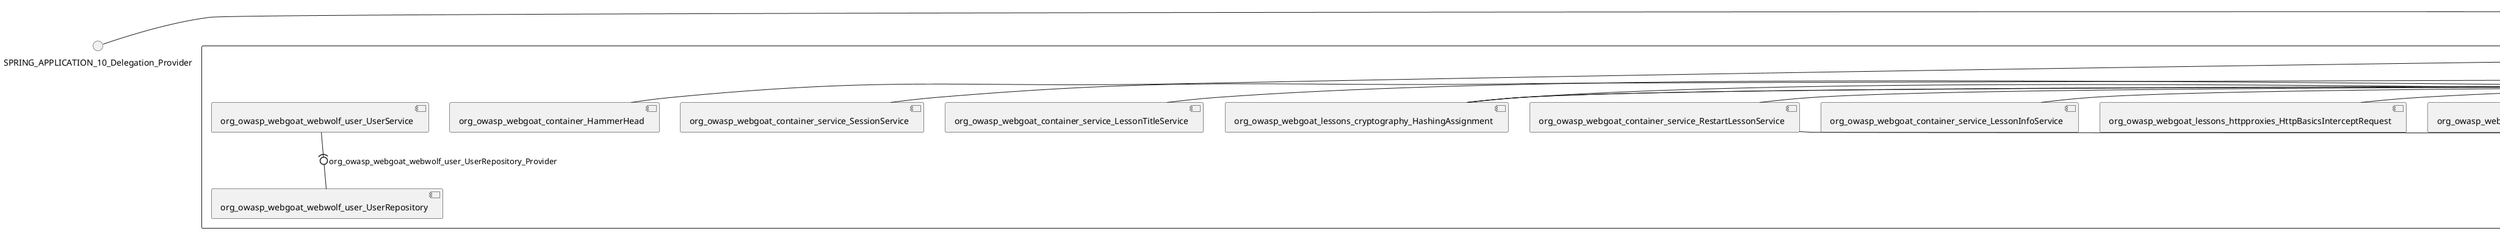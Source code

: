 @startuml
skinparam fixCircleLabelOverlapping true
skinparam componentStyle uml2
() SPRING_APPLICATION_10_Delegation_Provider
() SPRING_APPLICATION_11_Delegation_Provider
() SPRING_APPLICATION_12_Delegation_Provider
() SPRING_APPLICATION_13_Delegation_Provider
() SPRING_APPLICATION_14_Delegation_Provider
() SPRING_APPLICATION_15_Delegation_Provider
() SPRING_APPLICATION_16_Delegation_Provider
() SPRING_APPLICATION_2_Delegation_Provider
() SPRING_APPLICATION_3_Delegation_Provider
() SPRING_APPLICATION_4_Delegation_Provider
() SPRING_APPLICATION_5_Delegation_Provider
() SPRING_APPLICATION_6_Delegation_Provider
() SPRING_APPLICATION_7_Delegation_Provider
() SPRING_APPLICATION_8_Delegation_Provider
() SPRING_APPLICATION_9_Delegation_Provider
() SPRING_APPLICATION_BypassRestrictions_FieldRestrictions_POST_Delegation_Provider
() SPRING_APPLICATION_BypassRestrictions_frontendValidation_POST_Delegation_Provider
() SPRING_APPLICATION_ChromeDevTools_dummy_POST_Delegation_Provider
() SPRING_APPLICATION_ChromeDevTools_network_POST_Delegation_Provider
() SPRING_APPLICATION_CrossSiteScriptingStored_stored_xss_POST_Delegation_Provider
() SPRING_APPLICATION_CrossSiteScriptingStored_stored_xss_follow_up_POST_Delegation_Provider
() SPRING_APPLICATION_CrossSiteScripting_attack1_POST_Delegation_Provider
() SPRING_APPLICATION_CrossSiteScripting_attack3_POST_Delegation_Provider
() SPRING_APPLICATION_CrossSiteScripting_attack4_POST_Delegation_Provider
() SPRING_APPLICATION_CrossSiteScripting_attack5a_GET_Delegation_Provider
() SPRING_APPLICATION_CrossSiteScripting_attack6a_POST_Delegation_Provider
() SPRING_APPLICATION_CrossSiteScripting_dom_follow_up_POST_Delegation_Provider
() SPRING_APPLICATION_CrossSiteScripting_phone_home_xss_POST_Delegation_Provider
() SPRING_APPLICATION_CrossSiteScripting_quiz_GET_POST_Delegation_Provider
() SPRING_APPLICATION_Delegation_Provider
() SPRING_APPLICATION_GET_10_Delegation_Provider
() SPRING_APPLICATION_GET_11_Delegation_Provider
() SPRING_APPLICATION_GET_2_Delegation_Provider
() SPRING_APPLICATION_GET_3_Delegation_Provider
() SPRING_APPLICATION_GET_4_Delegation_Provider
() SPRING_APPLICATION_GET_5_Delegation_Provider
() SPRING_APPLICATION_GET_6_Delegation_Provider
() SPRING_APPLICATION_GET_7_Delegation_Provider
() SPRING_APPLICATION_GET_8_Delegation_Provider
() SPRING_APPLICATION_GET_9_Delegation_Provider
() SPRING_APPLICATION_GET_Delegation_Provider
() SPRING_APPLICATION_HtmlTampering_task_POST_Delegation_Provider
() SPRING_APPLICATION_HttpBasics_attack1_POST_Delegation_Provider
() SPRING_APPLICATION_HttpBasics_attack2_POST_Delegation_Provider
() SPRING_APPLICATION_IDOR_diff_attributes_POST_Delegation_Provider
() SPRING_APPLICATION_IDOR_login_POST_Delegation_Provider
() SPRING_APPLICATION_IDOR_profile_alt_path_POST_Delegation_Provider
() SPRING_APPLICATION_InsecureDeserialization_task_POST_Delegation_Provider
() SPRING_APPLICATION_InsecureLogin_Delegation_Provider
() SPRING_APPLICATION_JWT_decode_POST_Delegation_Provider
() SPRING_APPLICATION_JWT_jku_Delegation_Provider
() SPRING_APPLICATION_JWT_kid_Delegation_Provider
() SPRING_APPLICATION_JWT_quiz_GET_POST_Delegation_Provider
() SPRING_APPLICATION_JWT_refresh_Delegation_Provider
() SPRING_APPLICATION_JWT_secret_POST_Delegation_Provider
() SPRING_APPLICATION_JWT_votings_Delegation_Provider
() SPRING_APPLICATION_LogSpoofing_log_bleeding_POST_Delegation_Provider
() SPRING_APPLICATION_LogSpoofing_log_spoofing_POST_Delegation_Provider
() SPRING_APPLICATION_POST_10_Delegation_Provider
() SPRING_APPLICATION_POST_11_Delegation_Provider
() SPRING_APPLICATION_POST_12_Delegation_Provider
() SPRING_APPLICATION_POST_13_Delegation_Provider
() SPRING_APPLICATION_POST_14_Delegation_Provider
() SPRING_APPLICATION_POST_15_Delegation_Provider
() SPRING_APPLICATION_POST_16_Delegation_Provider
() SPRING_APPLICATION_POST_17_Delegation_Provider
() SPRING_APPLICATION_POST_18_Delegation_Provider
() SPRING_APPLICATION_POST_2_Delegation_Provider
() SPRING_APPLICATION_POST_3_Delegation_Provider
() SPRING_APPLICATION_POST_4_Delegation_Provider
() SPRING_APPLICATION_POST_5_Delegation_Provider
() SPRING_APPLICATION_POST_6_Delegation_Provider
() SPRING_APPLICATION_POST_7_Delegation_Provider
() SPRING_APPLICATION_POST_8_Delegation_Provider
() SPRING_APPLICATION_POST_9_Delegation_Provider
() SPRING_APPLICATION_POST_Delegation_Provider
() SPRING_APPLICATION_PUT_Delegation_Provider
() SPRING_APPLICATION_PasswordReset_ForgotPassword_create_password_reset_link_POST_Delegation_Provider
() SPRING_APPLICATION_PasswordReset_SecurityQuestions_POST_Delegation_Provider
() SPRING_APPLICATION_PasswordReset_reset_Delegation_Provider
() SPRING_APPLICATION_PasswordReset_simple_mail_reset_POST_Delegation_Provider
() SPRING_APPLICATION_PathTraversal_profile_picture_GET_Delegation_Provider
() SPRING_APPLICATION_PathTraversal_profile_picture_fix_GET_Delegation_Provider
() SPRING_APPLICATION_PathTraversal_profile_upload_POST_Delegation_Provider
() SPRING_APPLICATION_PathTraversal_profile_upload_fix_POST_Delegation_Provider
() SPRING_APPLICATION_PathTraversal_profile_upload_remove_user_input_POST_Delegation_Provider
() SPRING_APPLICATION_PathTraversal_random_POST_Delegation_Provider
() SPRING_APPLICATION_PathTraversal_random_picture_GET_Delegation_Provider
() SPRING_APPLICATION_PathTraversal_zip_slip_Delegation_Provider
() SPRING_APPLICATION_SSRF_task1_POST_Delegation_Provider
() SPRING_APPLICATION_SSRF_task2_POST_Delegation_Provider
() SPRING_APPLICATION_SecurePasswords_assignment_POST_Delegation_Provider
() SPRING_APPLICATION_SqlInjectionAdvanced_attack6a_POST_Delegation_Provider
() SPRING_APPLICATION_SqlInjectionAdvanced_attack6b_POST_Delegation_Provider
() SPRING_APPLICATION_SqlInjectionAdvanced_challenge_Login_POST_Delegation_Provider
() SPRING_APPLICATION_SqlInjectionAdvanced_challenge_PUT_Delegation_Provider
() SPRING_APPLICATION_SqlInjectionAdvanced_quiz_GET_POST_Delegation_Provider
() SPRING_APPLICATION_SqlInjectionMitigations_attack10a_POST_Delegation_Provider
() SPRING_APPLICATION_SqlInjectionMitigations_attack10b_POST_Delegation_Provider
() SPRING_APPLICATION_SqlInjectionMitigations_attack12a_POST_Delegation_Provider
() SPRING_APPLICATION_SqlInjectionMitigations_servers_GET_Delegation_Provider
() SPRING_APPLICATION_SqlInjection_assignment5a_POST_Delegation_Provider
() SPRING_APPLICATION_SqlInjection_assignment5b_POST_Delegation_Provider
() SPRING_APPLICATION_SqlInjection_attack10_POST_Delegation_Provider
() SPRING_APPLICATION_SqlInjection_attack2_POST_Delegation_Provider
() SPRING_APPLICATION_SqlInjection_attack3_POST_Delegation_Provider
() SPRING_APPLICATION_SqlInjection_attack4_POST_Delegation_Provider
() SPRING_APPLICATION_SqlInjection_attack5_POST_Delegation_Provider
() SPRING_APPLICATION_SqlInjection_attack8_POST_Delegation_Provider
() SPRING_APPLICATION_SqlInjection_attack9_POST_Delegation_Provider
() SPRING_APPLICATION_SqlOnlyInputValidationOnKeywords_attack_POST_Delegation_Provider
() SPRING_APPLICATION_SqlOnlyInputValidation_attack_POST_Delegation_Provider
() SPRING_APPLICATION_VulnerableComponents_attack1_POST_Delegation_Provider
() SPRING_APPLICATION_WebWolf_GET_Delegation_Provider
() SPRING_APPLICATION_WebWolf_landing_Delegation_Provider
() SPRING_APPLICATION_WebWolf_mail_Delegation_Provider
() SPRING_APPLICATION_challenge_1_POST_Delegation_Provider
() SPRING_APPLICATION_challenge_5_POST_Delegation_Provider
() SPRING_APPLICATION_challenge_7_Delegation_Provider
() SPRING_APPLICATION_challenge_8_Delegation_Provider
() SPRING_APPLICATION_challenge_logo_Delegation_Provider
() SPRING_APPLICATION_cia_quiz_GET_POST_Delegation_Provider
() SPRING_APPLICATION_clientSideFiltering_attack1_POST_Delegation_Provider
() SPRING_APPLICATION_clientSideFiltering_challenge_store_coupons_GET_Delegation_Provider
() SPRING_APPLICATION_clientSideFiltering_getItForFree_POST_Delegation_Provider
() SPRING_APPLICATION_clientSideFiltering_salaries_GET_Delegation_Provider
() SPRING_APPLICATION_crypto_encoding_basic_auth_POST_Delegation_Provider
() SPRING_APPLICATION_crypto_encoding_xor_POST_Delegation_Provider
() SPRING_APPLICATION_crypto_hashing_POST_Delegation_Provider
() SPRING_APPLICATION_crypto_secure_defaults_POST_Delegation_Provider
() SPRING_APPLICATION_crypto_signing_verify_POST_Delegation_Provider
() SPRING_APPLICATION_csrf_feedback_message_POST_Delegation_Provider
() SPRING_APPLICATION_csrf_review_POST_Delegation_Provider
() SPRING_APPLICATION_files_GET_Delegation_Provider
() SPRING_APPLICATION_fileupload_POST_Delegation_Provider
() SPRING_APPLICATION_jwt_Delegation_Provider
() SPRING_APPLICATION_landing_Delegation_Provider
() SPRING_APPLICATION_lesson_template_Delegation_Provider
() SPRING_APPLICATION_login_oauth_mvc_GET_Delegation_Provider
() SPRING_APPLICATION_mail_DELETE_GET_POST_Delegation_Provider
() SPRING_APPLICATION_register_mvc_POST_Delegation_Provider
() SPRING_APPLICATION_registration_GET_Delegation_Provider
() SPRING_APPLICATION_requests_GET_Delegation_Provider
() SPRING_APPLICATION_scoreboard_data_GET_Delegation_Provider
() SPRING_APPLICATION_server_directory_GET_Delegation_Provider
() SPRING_APPLICATION_service_debug_labels_mvc_Delegation_Provider
() SPRING_APPLICATION_service_lessonoverview_mvc_Delegation_Provider
() SPRING_APPLICATION_xxe_comments_GET_Delegation_Provider
rectangle System {
[org_owasp_webgoat_container_HammerHead] [[webgoat-webgoat.repository#_IIgMOAaXEe-B2unAtuNmRQ]]
[org_owasp_webgoat_container_WebWolfRedirect] [[webgoat-webgoat.repository#_IIgMOAaXEe-B2unAtuNmRQ]]
[org_owasp_webgoat_container_controller_StartLesson] [[webgoat-webgoat.repository#_IIgMOAaXEe-B2unAtuNmRQ]]
[org_owasp_webgoat_container_controller_Welcome] [[webgoat-webgoat.repository#_IIgMOAaXEe-B2unAtuNmRQ]]
[org_owasp_webgoat_container_i18n_PluginMessages_Provider] [[webgoat-webgoat.repository#_IIgMOAaXEe-B2unAtuNmRQ]]
[org_owasp_webgoat_container_service_EnvironmentService] [[webgoat-webgoat.repository#_IIgMOAaXEe-B2unAtuNmRQ]]
[org_owasp_webgoat_container_service_HintService] [[webgoat-webgoat.repository#_IIgMOAaXEe-B2unAtuNmRQ]]
[org_owasp_webgoat_container_service_LabelDebugService] [[webgoat-webgoat.repository#_IIgMOAaXEe-B2unAtuNmRQ]]
[org_owasp_webgoat_container_service_LabelService] [[webgoat-webgoat.repository#_IIgMOAaXEe-B2unAtuNmRQ]]
[org_owasp_webgoat_container_service_LessonInfoService] [[webgoat-webgoat.repository#_IIgMOAaXEe-B2unAtuNmRQ]]
[org_owasp_webgoat_container_service_LessonMenuService] [[webgoat-webgoat.repository#_IIgMOAaXEe-B2unAtuNmRQ]]
[org_owasp_webgoat_container_service_LessonProgressService] [[webgoat-webgoat.repository#_IIgMOAaXEe-B2unAtuNmRQ]]
[org_owasp_webgoat_container_service_LessonTitleService] [[webgoat-webgoat.repository#_IIgMOAaXEe-B2unAtuNmRQ]]
[org_owasp_webgoat_container_service_ReportCardService] [[webgoat-webgoat.repository#_IIgMOAaXEe-B2unAtuNmRQ]]
[org_owasp_webgoat_container_service_RestartLessonService] [[webgoat-webgoat.repository#_IIgMOAaXEe-B2unAtuNmRQ]]
[org_owasp_webgoat_container_service_SessionService] [[webgoat-webgoat.repository#_IIgMOAaXEe-B2unAtuNmRQ]]
[org_owasp_webgoat_container_session_UserSessionData_Provider] [[webgoat-webgoat.repository#_IIgMOAaXEe-B2unAtuNmRQ]]
[org_owasp_webgoat_container_session_WebSession_Provider] [[webgoat-webgoat.repository#_IIgMOAaXEe-B2unAtuNmRQ]]
[org_owasp_webgoat_container_users_RegistrationController] [[webgoat-webgoat.repository#_IIgMOAaXEe-B2unAtuNmRQ]]
[org_owasp_webgoat_container_users_Scoreboard] [[webgoat-webgoat.repository#_IIgMOAaXEe-B2unAtuNmRQ]]
[org_owasp_webgoat_container_users_UserRepository] [[webgoat-webgoat.repository#_IIgMOAaXEe-B2unAtuNmRQ]]
[org_owasp_webgoat_container_users_UserService] [[webgoat-webgoat.repository#_IIgMOAaXEe-B2unAtuNmRQ]]
[org_owasp_webgoat_container_users_UserTrackerRepository] [[webgoat-webgoat.repository#_IIgMOAaXEe-B2unAtuNmRQ]]
[org_owasp_webgoat_lessons_authbypass_VerifyAccount] [[webgoat-webgoat.repository#_IIgMOAaXEe-B2unAtuNmRQ]]
[org_owasp_webgoat_lessons_bypassrestrictions_BypassRestrictionsFieldRestrictions] [[webgoat-webgoat.repository#_IIgMOAaXEe-B2unAtuNmRQ]]
[org_owasp_webgoat_lessons_bypassrestrictions_BypassRestrictionsFrontendValidation] [[webgoat-webgoat.repository#_IIgMOAaXEe-B2unAtuNmRQ]]
[org_owasp_webgoat_lessons_challenges_FlagController] [[webgoat-webgoat.repository#_IIgMOAaXEe-B2unAtuNmRQ]]
[org_owasp_webgoat_lessons_challenges_challenge1_Assignment1] [[webgoat-webgoat.repository#_IIgMOAaXEe-B2unAtuNmRQ]]
[org_owasp_webgoat_lessons_challenges_challenge1_ImageServlet] [[webgoat-webgoat.repository#_IIgMOAaXEe-B2unAtuNmRQ]]
[org_owasp_webgoat_lessons_challenges_challenge5_Assignment5] [[webgoat-webgoat.repository#_IIgMOAaXEe-B2unAtuNmRQ]]
[org_owasp_webgoat_lessons_challenges_challenge7_Assignment7] [[webgoat-webgoat.repository#_IIgMOAaXEe-B2unAtuNmRQ]]
[org_owasp_webgoat_lessons_challenges_challenge8_Assignment8] [[webgoat-webgoat.repository#_IIgMOAaXEe-B2unAtuNmRQ]]
[org_owasp_webgoat_lessons_chromedevtools_NetworkDummy] [[webgoat-webgoat.repository#_IIgMOAaXEe-B2unAtuNmRQ]]
[org_owasp_webgoat_lessons_chromedevtools_NetworkLesson] [[webgoat-webgoat.repository#_IIgMOAaXEe-B2unAtuNmRQ]]
[org_owasp_webgoat_lessons_cia_CIAQuiz] [[webgoat-webgoat.repository#_IIgMOAaXEe-B2unAtuNmRQ]]
[org_owasp_webgoat_lessons_clientsidefiltering_ClientSideFilteringAssignment] [[webgoat-webgoat.repository#_IIgMOAaXEe-B2unAtuNmRQ]]
[org_owasp_webgoat_lessons_clientsidefiltering_ClientSideFilteringFreeAssignment] [[webgoat-webgoat.repository#_IIgMOAaXEe-B2unAtuNmRQ]]
[org_owasp_webgoat_lessons_clientsidefiltering_Salaries] [[webgoat-webgoat.repository#_IIgMOAaXEe-B2unAtuNmRQ]]
[org_owasp_webgoat_lessons_clientsidefiltering_ShopEndpoint] [[webgoat-webgoat.repository#_IIgMOAaXEe-B2unAtuNmRQ]]
[org_owasp_webgoat_lessons_cryptography_EncodingAssignment] [[webgoat-webgoat.repository#_IIgMOAaXEe-B2unAtuNmRQ]]
[org_owasp_webgoat_lessons_cryptography_HashingAssignment] [[webgoat-webgoat.repository#_IIgMOAaXEe-B2unAtuNmRQ]]
[org_owasp_webgoat_lessons_cryptography_SecureDefaultsAssignment] [[webgoat-webgoat.repository#_IIgMOAaXEe-B2unAtuNmRQ]]
[org_owasp_webgoat_lessons_cryptography_SigningAssignment] [[webgoat-webgoat.repository#_IIgMOAaXEe-B2unAtuNmRQ]]
[org_owasp_webgoat_lessons_cryptography_XOREncodingAssignment] [[webgoat-webgoat.repository#_IIgMOAaXEe-B2unAtuNmRQ]]
[org_owasp_webgoat_lessons_csrf_CSRFConfirmFlag1] [[webgoat-webgoat.repository#_IIgMOAaXEe-B2unAtuNmRQ]]
[org_owasp_webgoat_lessons_csrf_CSRFFeedback] [[webgoat-webgoat.repository#_IIgMOAaXEe-B2unAtuNmRQ]]
[org_owasp_webgoat_lessons_csrf_CSRFGetFlag] [[webgoat-webgoat.repository#_IIgMOAaXEe-B2unAtuNmRQ]]
[org_owasp_webgoat_lessons_csrf_CSRFLogin] [[webgoat-webgoat.repository#_IIgMOAaXEe-B2unAtuNmRQ]]
[org_owasp_webgoat_lessons_csrf_ForgedReviews] [[webgoat-webgoat.repository#_IIgMOAaXEe-B2unAtuNmRQ]]
[org_owasp_webgoat_lessons_csrf_ObjectMapper_Provider] [[webgoat-webgoat.repository#_IIgMOAaXEe-B2unAtuNmRQ]]
[org_owasp_webgoat_lessons_deserialization_InsecureDeserializationTask] [[webgoat-webgoat.repository#_IIgMOAaXEe-B2unAtuNmRQ]]
[org_owasp_webgoat_lessons_hijacksession_HijackSessionAssignment] [[webgoat-webgoat.repository#_IIgMOAaXEe-B2unAtuNmRQ]]
[org_owasp_webgoat_lessons_hijacksession_cas_HijackSessionAuthenticationProvider] [[webgoat-webgoat.repository#_IIgMOAaXEe-B2unAtuNmRQ]]
[org_owasp_webgoat_lessons_htmltampering_HtmlTamperingTask] [[webgoat-webgoat.repository#_IIgMOAaXEe-B2unAtuNmRQ]]
[org_owasp_webgoat_lessons_httpbasics_HttpBasicsLesson] [[webgoat-webgoat.repository#_IIgMOAaXEe-B2unAtuNmRQ]]
[org_owasp_webgoat_lessons_httpbasics_HttpBasicsQuiz] [[webgoat-webgoat.repository#_IIgMOAaXEe-B2unAtuNmRQ]]
[org_owasp_webgoat_lessons_httpproxies_HttpBasicsInterceptRequest] [[webgoat-webgoat.repository#_IIgMOAaXEe-B2unAtuNmRQ]]
[org_owasp_webgoat_lessons_idor_IDORDiffAttributes] [[webgoat-webgoat.repository#_IIgMOAaXEe-B2unAtuNmRQ]]
[org_owasp_webgoat_lessons_idor_IDOREditOtherProfile] [[webgoat-webgoat.repository#_IIgMOAaXEe-B2unAtuNmRQ]]
[org_owasp_webgoat_lessons_idor_IDORLogin] [[webgoat-webgoat.repository#_IIgMOAaXEe-B2unAtuNmRQ]]
[org_owasp_webgoat_lessons_idor_IDORViewOtherProfile] [[webgoat-webgoat.repository#_IIgMOAaXEe-B2unAtuNmRQ]]
[org_owasp_webgoat_lessons_idor_IDORViewOwnProfile] [[webgoat-webgoat.repository#_IIgMOAaXEe-B2unAtuNmRQ]]
[org_owasp_webgoat_lessons_idor_IDORViewOwnProfileAltUrl] [[webgoat-webgoat.repository#_IIgMOAaXEe-B2unAtuNmRQ]]
[org_owasp_webgoat_lessons_insecurelogin_InsecureLoginTask] [[webgoat-webgoat.repository#_IIgMOAaXEe-B2unAtuNmRQ]]
[org_owasp_webgoat_lessons_jwt_JWTDecodeEndpoint] [[webgoat-webgoat.repository#_IIgMOAaXEe-B2unAtuNmRQ]]
[org_owasp_webgoat_lessons_jwt_JWTQuiz] [[webgoat-webgoat.repository#_IIgMOAaXEe-B2unAtuNmRQ]]
[org_owasp_webgoat_lessons_jwt_JWTRefreshEndpoint] [[webgoat-webgoat.repository#_IIgMOAaXEe-B2unAtuNmRQ]]
[org_owasp_webgoat_lessons_jwt_JWTSecretKeyEndpoint] [[webgoat-webgoat.repository#_IIgMOAaXEe-B2unAtuNmRQ]]
[org_owasp_webgoat_lessons_jwt_JWTVotesEndpoint] [[webgoat-webgoat.repository#_IIgMOAaXEe-B2unAtuNmRQ]]
[org_owasp_webgoat_lessons_jwt_claimmisuse_JWTHeaderJKUEndpoint] [[webgoat-webgoat.repository#_IIgMOAaXEe-B2unAtuNmRQ]]
[org_owasp_webgoat_lessons_jwt_claimmisuse_JWTHeaderKIDEndpoint] [[webgoat-webgoat.repository#_IIgMOAaXEe-B2unAtuNmRQ]]
[org_owasp_webgoat_lessons_lessontemplate_SampleAttack] [[webgoat-webgoat.repository#_IIgMOAaXEe-B2unAtuNmRQ]]
[org_owasp_webgoat_lessons_logging_LogBleedingTask] [[webgoat-webgoat.repository#_IIgMOAaXEe-B2unAtuNmRQ]]
[org_owasp_webgoat_lessons_logging_LogSpoofingTask] [[webgoat-webgoat.repository#_IIgMOAaXEe-B2unAtuNmRQ]]
[org_owasp_webgoat_lessons_missingac_MissingFunctionACHiddenMenus] [[webgoat-webgoat.repository#_IIgMOAaXEe-B2unAtuNmRQ]]
[org_owasp_webgoat_lessons_missingac_MissingFunctionACUsers] [[webgoat-webgoat.repository#_IIgMOAaXEe-B2unAtuNmRQ]]
[org_owasp_webgoat_lessons_missingac_MissingFunctionACYourHash] [[webgoat-webgoat.repository#_IIgMOAaXEe-B2unAtuNmRQ]]
[org_owasp_webgoat_lessons_missingac_MissingFunctionACYourHashAdmin] [[webgoat-webgoat.repository#_IIgMOAaXEe-B2unAtuNmRQ]]
[org_owasp_webgoat_lessons_passwordreset_QuestionsAssignment] [[webgoat-webgoat.repository#_IIgMOAaXEe-B2unAtuNmRQ]]
[org_owasp_webgoat_lessons_passwordreset_ResetLinkAssignment] [[webgoat-webgoat.repository#_IIgMOAaXEe-B2unAtuNmRQ]]
[org_owasp_webgoat_lessons_passwordreset_ResetLinkAssignmentForgotPassword] [[webgoat-webgoat.repository#_IIgMOAaXEe-B2unAtuNmRQ]]
[org_owasp_webgoat_lessons_passwordreset_SecurityQuestionAssignment] [[webgoat-webgoat.repository#_IIgMOAaXEe-B2unAtuNmRQ]]
[org_owasp_webgoat_lessons_passwordreset_SimpleMailAssignment] [[webgoat-webgoat.repository#_IIgMOAaXEe-B2unAtuNmRQ]]
[org_owasp_webgoat_lessons_passwordreset_TriedQuestions] [[webgoat-webgoat.repository#_IIgMOAaXEe-B2unAtuNmRQ]]
[org_owasp_webgoat_lessons_pathtraversal_ProfileUpload] [[webgoat-webgoat.repository#_IIgMOAaXEe-B2unAtuNmRQ]]
[org_owasp_webgoat_lessons_pathtraversal_ProfileUploadFix] [[webgoat-webgoat.repository#_IIgMOAaXEe-B2unAtuNmRQ]]
[org_owasp_webgoat_lessons_pathtraversal_ProfileUploadRemoveUserInput] [[webgoat-webgoat.repository#_IIgMOAaXEe-B2unAtuNmRQ]]
[org_owasp_webgoat_lessons_pathtraversal_ProfileUploadRetrieval] [[webgoat-webgoat.repository#_IIgMOAaXEe-B2unAtuNmRQ]]
[org_owasp_webgoat_lessons_pathtraversal_ProfileZipSlip] [[webgoat-webgoat.repository#_IIgMOAaXEe-B2unAtuNmRQ]]
[org_owasp_webgoat_lessons_securepasswords_SecurePasswordsAssignment] [[webgoat-webgoat.repository#_IIgMOAaXEe-B2unAtuNmRQ]]
[org_owasp_webgoat_lessons_spoofcookie_SpoofCookieAssignment] [[webgoat-webgoat.repository#_IIgMOAaXEe-B2unAtuNmRQ]]
[org_owasp_webgoat_lessons_sqlinjection_advanced_SqlInjectionChallenge] [[webgoat-webgoat.repository#_IIgMOAaXEe-B2unAtuNmRQ]]
[org_owasp_webgoat_lessons_sqlinjection_advanced_SqlInjectionChallengeLogin] [[webgoat-webgoat.repository#_IIgMOAaXEe-B2unAtuNmRQ]]
[org_owasp_webgoat_lessons_sqlinjection_advanced_SqlInjectionLesson6a] [[webgoat-webgoat.repository#_IIgMOAaXEe-B2unAtuNmRQ]]
[org_owasp_webgoat_lessons_sqlinjection_advanced_SqlInjectionLesson6b] [[webgoat-webgoat.repository#_IIgMOAaXEe-B2unAtuNmRQ]]
[org_owasp_webgoat_lessons_sqlinjection_advanced_SqlInjectionQuiz] [[webgoat-webgoat.repository#_IIgMOAaXEe-B2unAtuNmRQ]]
[org_owasp_webgoat_lessons_sqlinjection_introduction_SqlInjectionLesson10] [[webgoat-webgoat.repository#_IIgMOAaXEe-B2unAtuNmRQ]]
[org_owasp_webgoat_lessons_sqlinjection_introduction_SqlInjectionLesson2] [[webgoat-webgoat.repository#_IIgMOAaXEe-B2unAtuNmRQ]]
[org_owasp_webgoat_lessons_sqlinjection_introduction_SqlInjectionLesson3] [[webgoat-webgoat.repository#_IIgMOAaXEe-B2unAtuNmRQ]]
[org_owasp_webgoat_lessons_sqlinjection_introduction_SqlInjectionLesson4] [[webgoat-webgoat.repository#_IIgMOAaXEe-B2unAtuNmRQ]]
[org_owasp_webgoat_lessons_sqlinjection_introduction_SqlInjectionLesson5] [[webgoat-webgoat.repository#_IIgMOAaXEe-B2unAtuNmRQ]]
[org_owasp_webgoat_lessons_sqlinjection_introduction_SqlInjectionLesson5a] [[webgoat-webgoat.repository#_IIgMOAaXEe-B2unAtuNmRQ]]
[org_owasp_webgoat_lessons_sqlinjection_introduction_SqlInjectionLesson5b] [[webgoat-webgoat.repository#_IIgMOAaXEe-B2unAtuNmRQ]]
[org_owasp_webgoat_lessons_sqlinjection_introduction_SqlInjectionLesson8] [[webgoat-webgoat.repository#_IIgMOAaXEe-B2unAtuNmRQ]]
[org_owasp_webgoat_lessons_sqlinjection_introduction_SqlInjectionLesson9] [[webgoat-webgoat.repository#_IIgMOAaXEe-B2unAtuNmRQ]]
[org_owasp_webgoat_lessons_sqlinjection_mitigation_Servers] [[webgoat-webgoat.repository#_IIgMOAaXEe-B2unAtuNmRQ]]
[org_owasp_webgoat_lessons_sqlinjection_mitigation_SqlInjectionLesson10a] [[webgoat-webgoat.repository#_IIgMOAaXEe-B2unAtuNmRQ]]
[org_owasp_webgoat_lessons_sqlinjection_mitigation_SqlInjectionLesson10b] [[webgoat-webgoat.repository#_IIgMOAaXEe-B2unAtuNmRQ]]
[org_owasp_webgoat_lessons_sqlinjection_mitigation_SqlInjectionLesson13] [[webgoat-webgoat.repository#_IIgMOAaXEe-B2unAtuNmRQ]]
[org_owasp_webgoat_lessons_sqlinjection_mitigation_SqlOnlyInputValidation] [[webgoat-webgoat.repository#_IIgMOAaXEe-B2unAtuNmRQ]]
[org_owasp_webgoat_lessons_sqlinjection_mitigation_SqlOnlyInputValidationOnKeywords] [[webgoat-webgoat.repository#_IIgMOAaXEe-B2unAtuNmRQ]]
[org_owasp_webgoat_lessons_ssrf_SSRFTask1] [[webgoat-webgoat.repository#_IIgMOAaXEe-B2unAtuNmRQ]]
[org_owasp_webgoat_lessons_ssrf_SSRFTask2] [[webgoat-webgoat.repository#_IIgMOAaXEe-B2unAtuNmRQ]]
[org_owasp_webgoat_lessons_vulnerablecomponents_VulnerableComponentsLesson] [[webgoat-webgoat.repository#_IIgMOAaXEe-B2unAtuNmRQ]]
[org_owasp_webgoat_lessons_webwolfintroduction_LandingAssignment] [[webgoat-webgoat.repository#_IIgMOAaXEe-B2unAtuNmRQ]]
[org_owasp_webgoat_lessons_webwolfintroduction_MailAssignment] [[webgoat-webgoat.repository#_IIgMOAaXEe-B2unAtuNmRQ]]
[org_owasp_webgoat_lessons_xss_CrossSiteScriptingLesson1] [[webgoat-webgoat.repository#_IIgMOAaXEe-B2unAtuNmRQ]]
[org_owasp_webgoat_lessons_xss_CrossSiteScriptingLesson3] [[webgoat-webgoat.repository#_IIgMOAaXEe-B2unAtuNmRQ]]
[org_owasp_webgoat_lessons_xss_CrossSiteScriptingLesson4] [[webgoat-webgoat.repository#_IIgMOAaXEe-B2unAtuNmRQ]]
[org_owasp_webgoat_lessons_xss_CrossSiteScriptingLesson5a] [[webgoat-webgoat.repository#_IIgMOAaXEe-B2unAtuNmRQ]]
[org_owasp_webgoat_lessons_xss_CrossSiteScriptingLesson6a] [[webgoat-webgoat.repository#_IIgMOAaXEe-B2unAtuNmRQ]]
[org_owasp_webgoat_lessons_xss_CrossSiteScriptingQuiz] [[webgoat-webgoat.repository#_IIgMOAaXEe-B2unAtuNmRQ]]
[org_owasp_webgoat_lessons_xss_DOMCrossSiteScripting] [[webgoat-webgoat.repository#_IIgMOAaXEe-B2unAtuNmRQ]]
[org_owasp_webgoat_lessons_xss_DOMCrossSiteScriptingVerifier] [[webgoat-webgoat.repository#_IIgMOAaXEe-B2unAtuNmRQ]]
[org_owasp_webgoat_lessons_xss_stored_StoredCrossSiteScriptingVerifier] [[webgoat-webgoat.repository#_IIgMOAaXEe-B2unAtuNmRQ]]
[org_owasp_webgoat_lessons_xss_stored_StoredXssComments] [[webgoat-webgoat.repository#_IIgMOAaXEe-B2unAtuNmRQ]]
[org_owasp_webgoat_lessons_xxe_BlindSendFileAssignment] [[webgoat-webgoat.repository#_IIgMOAaXEe-B2unAtuNmRQ]]
[org_owasp_webgoat_lessons_xxe_CommentsCache] [[webgoat-webgoat.repository#_IIgMOAaXEe-B2unAtuNmRQ]]
[org_owasp_webgoat_lessons_xxe_CommentsEndpoint] [[webgoat-webgoat.repository#_IIgMOAaXEe-B2unAtuNmRQ]]
[org_owasp_webgoat_lessons_xxe_ContentTypeAssignment] [[webgoat-webgoat.repository#_IIgMOAaXEe-B2unAtuNmRQ]]
[org_owasp_webgoat_lessons_xxe_SimpleXXE] [[webgoat-webgoat.repository#_IIgMOAaXEe-B2unAtuNmRQ]]
[org_owasp_webgoat_webwolf_FileServer] [[webgoat-webgoat.repository#_IIgMOAaXEe-B2unAtuNmRQ]]
[org_owasp_webgoat_webwolf_jwt_JWTController] [[webgoat-webgoat.repository#_IIgMOAaXEe-B2unAtuNmRQ]]
[org_owasp_webgoat_webwolf_mailbox_MailboxController] [[webgoat-webgoat.repository#_IIgMOAaXEe-B2unAtuNmRQ]]
[org_owasp_webgoat_webwolf_mailbox_MailboxRepository] [[webgoat-webgoat.repository#_IIgMOAaXEe-B2unAtuNmRQ]]
[org_owasp_webgoat_webwolf_requests_LandingPage] [[webgoat-webgoat.repository#_IIgMOAaXEe-B2unAtuNmRQ]]
[org_owasp_webgoat_webwolf_requests_Requests] [[webgoat-webgoat.repository#_IIgMOAaXEe-B2unAtuNmRQ]]
[org_owasp_webgoat_webwolf_user_UserRepository] [[webgoat-webgoat.repository#_IIgMOAaXEe-B2unAtuNmRQ]]
[org_owasp_webgoat_webwolf_user_UserService] [[webgoat-webgoat.repository#_IIgMOAaXEe-B2unAtuNmRQ]]
port SPRING_APPLICATION_10_Provider
SPRING_APPLICATION_10_Delegation_Provider - SPRING_APPLICATION_10_Provider
SPRING_APPLICATION_10_Provider - [org_owasp_webgoat_lessons_cryptography_HashingAssignment]
port SPRING_APPLICATION_11_Provider
SPRING_APPLICATION_11_Delegation_Provider - SPRING_APPLICATION_11_Provider
SPRING_APPLICATION_11_Provider - [org_owasp_webgoat_container_HammerHead]
port SPRING_APPLICATION_12_Provider
SPRING_APPLICATION_12_Delegation_Provider - SPRING_APPLICATION_12_Provider
SPRING_APPLICATION_12_Provider - [org_owasp_webgoat_lessons_cryptography_SigningAssignment]
port SPRING_APPLICATION_13_Provider
SPRING_APPLICATION_13_Delegation_Provider - SPRING_APPLICATION_13_Provider
SPRING_APPLICATION_13_Provider - [org_owasp_webgoat_container_service_SessionService]
port SPRING_APPLICATION_14_Provider
SPRING_APPLICATION_14_Delegation_Provider - SPRING_APPLICATION_14_Provider
SPRING_APPLICATION_14_Provider - [org_owasp_webgoat_container_service_LessonTitleService]
port SPRING_APPLICATION_15_Provider
SPRING_APPLICATION_15_Delegation_Provider - SPRING_APPLICATION_15_Provider
SPRING_APPLICATION_15_Provider - [org_owasp_webgoat_webwolf_FileServer]
port SPRING_APPLICATION_16_Provider
SPRING_APPLICATION_16_Delegation_Provider - SPRING_APPLICATION_16_Provider
SPRING_APPLICATION_16_Provider - [org_owasp_webgoat_container_controller_StartLesson]
port SPRING_APPLICATION_2_Provider
SPRING_APPLICATION_2_Delegation_Provider - SPRING_APPLICATION_2_Provider
SPRING_APPLICATION_2_Provider - [org_owasp_webgoat_lessons_cryptography_HashingAssignment]
port SPRING_APPLICATION_3_Provider
SPRING_APPLICATION_3_Delegation_Provider - SPRING_APPLICATION_3_Provider
SPRING_APPLICATION_3_Provider - [org_owasp_webgoat_lessons_xxe_SimpleXXE]
port SPRING_APPLICATION_4_Provider
SPRING_APPLICATION_4_Delegation_Provider - SPRING_APPLICATION_4_Provider
SPRING_APPLICATION_4_Provider - [org_owasp_webgoat_container_service_RestartLessonService]
port SPRING_APPLICATION_5_Provider
SPRING_APPLICATION_5_Delegation_Provider - SPRING_APPLICATION_5_Provider
SPRING_APPLICATION_5_Provider - [org_owasp_webgoat_lessons_jwt_JWTSecretKeyEndpoint]
port SPRING_APPLICATION_6_Provider
SPRING_APPLICATION_6_Delegation_Provider - SPRING_APPLICATION_6_Provider
SPRING_APPLICATION_6_Provider - [org_owasp_webgoat_container_service_LessonInfoService]
port SPRING_APPLICATION_7_Provider
SPRING_APPLICATION_7_Delegation_Provider - SPRING_APPLICATION_7_Provider
SPRING_APPLICATION_7_Provider - [org_owasp_webgoat_lessons_httpproxies_HttpBasicsInterceptRequest]
port SPRING_APPLICATION_8_Provider
SPRING_APPLICATION_8_Delegation_Provider - SPRING_APPLICATION_8_Provider
SPRING_APPLICATION_8_Provider - [org_owasp_webgoat_container_service_LessonMenuService]
port SPRING_APPLICATION_9_Provider
SPRING_APPLICATION_9_Delegation_Provider - SPRING_APPLICATION_9_Provider
SPRING_APPLICATION_9_Provider - [org_owasp_webgoat_container_service_LabelDebugService]
port SPRING_APPLICATION_BypassRestrictions_FieldRestrictions_POST_Provider
SPRING_APPLICATION_BypassRestrictions_FieldRestrictions_POST_Delegation_Provider - SPRING_APPLICATION_BypassRestrictions_FieldRestrictions_POST_Provider
SPRING_APPLICATION_BypassRestrictions_FieldRestrictions_POST_Provider - [org_owasp_webgoat_lessons_bypassrestrictions_BypassRestrictionsFieldRestrictions]
port SPRING_APPLICATION_BypassRestrictions_frontendValidation_POST_Provider
SPRING_APPLICATION_BypassRestrictions_frontendValidation_POST_Delegation_Provider - SPRING_APPLICATION_BypassRestrictions_frontendValidation_POST_Provider
SPRING_APPLICATION_BypassRestrictions_frontendValidation_POST_Provider - [org_owasp_webgoat_lessons_bypassrestrictions_BypassRestrictionsFrontendValidation]
port SPRING_APPLICATION_ChromeDevTools_dummy_POST_Provider
SPRING_APPLICATION_ChromeDevTools_dummy_POST_Delegation_Provider - SPRING_APPLICATION_ChromeDevTools_dummy_POST_Provider
SPRING_APPLICATION_ChromeDevTools_dummy_POST_Provider - [org_owasp_webgoat_lessons_chromedevtools_NetworkDummy]
port SPRING_APPLICATION_ChromeDevTools_network_POST_Provider
SPRING_APPLICATION_ChromeDevTools_network_POST_Delegation_Provider - SPRING_APPLICATION_ChromeDevTools_network_POST_Provider
SPRING_APPLICATION_ChromeDevTools_network_POST_Provider - [org_owasp_webgoat_lessons_chromedevtools_NetworkLesson]
port SPRING_APPLICATION_CrossSiteScriptingStored_stored_xss_POST_Provider
SPRING_APPLICATION_CrossSiteScriptingStored_stored_xss_POST_Delegation_Provider - SPRING_APPLICATION_CrossSiteScriptingStored_stored_xss_POST_Provider
SPRING_APPLICATION_CrossSiteScriptingStored_stored_xss_POST_Provider - [org_owasp_webgoat_lessons_xss_stored_StoredXssComments]
port SPRING_APPLICATION_CrossSiteScriptingStored_stored_xss_follow_up_POST_Provider
SPRING_APPLICATION_CrossSiteScriptingStored_stored_xss_follow_up_POST_Delegation_Provider - SPRING_APPLICATION_CrossSiteScriptingStored_stored_xss_follow_up_POST_Provider
SPRING_APPLICATION_CrossSiteScriptingStored_stored_xss_follow_up_POST_Provider - [org_owasp_webgoat_lessons_xss_stored_StoredCrossSiteScriptingVerifier]
port SPRING_APPLICATION_CrossSiteScripting_attack1_POST_Provider
SPRING_APPLICATION_CrossSiteScripting_attack1_POST_Delegation_Provider - SPRING_APPLICATION_CrossSiteScripting_attack1_POST_Provider
SPRING_APPLICATION_CrossSiteScripting_attack1_POST_Provider - [org_owasp_webgoat_lessons_xss_CrossSiteScriptingLesson1]
port SPRING_APPLICATION_CrossSiteScripting_attack3_POST_Provider
SPRING_APPLICATION_CrossSiteScripting_attack3_POST_Delegation_Provider - SPRING_APPLICATION_CrossSiteScripting_attack3_POST_Provider
SPRING_APPLICATION_CrossSiteScripting_attack3_POST_Provider - [org_owasp_webgoat_lessons_xss_CrossSiteScriptingLesson3]
port SPRING_APPLICATION_CrossSiteScripting_attack4_POST_Provider
SPRING_APPLICATION_CrossSiteScripting_attack4_POST_Delegation_Provider - SPRING_APPLICATION_CrossSiteScripting_attack4_POST_Provider
SPRING_APPLICATION_CrossSiteScripting_attack4_POST_Provider - [org_owasp_webgoat_lessons_xss_CrossSiteScriptingLesson4]
port SPRING_APPLICATION_CrossSiteScripting_attack5a_GET_Provider
SPRING_APPLICATION_CrossSiteScripting_attack5a_GET_Delegation_Provider - SPRING_APPLICATION_CrossSiteScripting_attack5a_GET_Provider
SPRING_APPLICATION_CrossSiteScripting_attack5a_GET_Provider - [org_owasp_webgoat_lessons_xss_CrossSiteScriptingLesson5a]
port SPRING_APPLICATION_CrossSiteScripting_attack6a_POST_Provider
SPRING_APPLICATION_CrossSiteScripting_attack6a_POST_Delegation_Provider - SPRING_APPLICATION_CrossSiteScripting_attack6a_POST_Provider
SPRING_APPLICATION_CrossSiteScripting_attack6a_POST_Provider - [org_owasp_webgoat_lessons_xss_CrossSiteScriptingLesson6a]
port SPRING_APPLICATION_CrossSiteScripting_dom_follow_up_POST_Provider
SPRING_APPLICATION_CrossSiteScripting_dom_follow_up_POST_Delegation_Provider - SPRING_APPLICATION_CrossSiteScripting_dom_follow_up_POST_Provider
SPRING_APPLICATION_CrossSiteScripting_dom_follow_up_POST_Provider - [org_owasp_webgoat_lessons_xss_DOMCrossSiteScriptingVerifier]
port SPRING_APPLICATION_CrossSiteScripting_phone_home_xss_POST_Provider
SPRING_APPLICATION_CrossSiteScripting_phone_home_xss_POST_Delegation_Provider - SPRING_APPLICATION_CrossSiteScripting_phone_home_xss_POST_Provider
SPRING_APPLICATION_CrossSiteScripting_phone_home_xss_POST_Provider - [org_owasp_webgoat_lessons_xss_DOMCrossSiteScripting]
port SPRING_APPLICATION_CrossSiteScripting_quiz_GET_POST_Provider
SPRING_APPLICATION_CrossSiteScripting_quiz_GET_POST_Delegation_Provider - SPRING_APPLICATION_CrossSiteScripting_quiz_GET_POST_Provider
SPRING_APPLICATION_CrossSiteScripting_quiz_GET_POST_Provider - [org_owasp_webgoat_lessons_xss_CrossSiteScriptingQuiz]
port SPRING_APPLICATION_Provider
SPRING_APPLICATION_Delegation_Provider - SPRING_APPLICATION_Provider
SPRING_APPLICATION_Provider - [org_owasp_webgoat_container_controller_StartLesson]
port SPRING_APPLICATION_GET_10_Provider
SPRING_APPLICATION_GET_10_Delegation_Provider - SPRING_APPLICATION_GET_10_Provider
SPRING_APPLICATION_GET_10_Provider - [org_owasp_webgoat_lessons_xss_stored_StoredXssComments]
port SPRING_APPLICATION_GET_11_Provider
SPRING_APPLICATION_GET_11_Delegation_Provider - SPRING_APPLICATION_GET_11_Provider
SPRING_APPLICATION_GET_11_Provider - [org_owasp_webgoat_container_service_LabelService]
port SPRING_APPLICATION_GET_2_Provider
SPRING_APPLICATION_GET_2_Delegation_Provider - SPRING_APPLICATION_GET_2_Provider
SPRING_APPLICATION_GET_2_Provider - [org_owasp_webgoat_container_controller_Welcome]
port SPRING_APPLICATION_GET_3_Provider
SPRING_APPLICATION_GET_3_Delegation_Provider - SPRING_APPLICATION_GET_3_Provider
SPRING_APPLICATION_GET_3_Provider - [org_owasp_webgoat_container_service_HintService]
port SPRING_APPLICATION_GET_4_Provider
SPRING_APPLICATION_GET_4_Delegation_Provider - SPRING_APPLICATION_GET_4_Provider
SPRING_APPLICATION_GET_4_Provider - [org_owasp_webgoat_lessons_spoofcookie_SpoofCookieAssignment]
port SPRING_APPLICATION_GET_5_Provider
SPRING_APPLICATION_GET_5_Delegation_Provider - SPRING_APPLICATION_GET_5_Provider
SPRING_APPLICATION_GET_5_Provider - [org_owasp_webgoat_lessons_missingac_MissingFunctionACUsers]
port SPRING_APPLICATION_GET_6_Provider
SPRING_APPLICATION_GET_6_Delegation_Provider - SPRING_APPLICATION_GET_6_Provider
SPRING_APPLICATION_GET_6_Provider - [org_owasp_webgoat_lessons_idor_IDORViewOwnProfile]
port SPRING_APPLICATION_GET_7_Provider
SPRING_APPLICATION_GET_7_Delegation_Provider - SPRING_APPLICATION_GET_7_Provider
SPRING_APPLICATION_GET_7_Provider - [org_owasp_webgoat_lessons_idor_IDORViewOtherProfile]
port SPRING_APPLICATION_GET_8_Provider
SPRING_APPLICATION_GET_8_Delegation_Provider - SPRING_APPLICATION_GET_8_Provider
SPRING_APPLICATION_GET_8_Provider - [org_owasp_webgoat_lessons_cryptography_EncodingAssignment]
port SPRING_APPLICATION_GET_9_Provider
SPRING_APPLICATION_GET_9_Delegation_Provider - SPRING_APPLICATION_GET_9_Provider
SPRING_APPLICATION_GET_9_Provider - [org_owasp_webgoat_lessons_csrf_ForgedReviews]
port SPRING_APPLICATION_GET_Provider
SPRING_APPLICATION_GET_Delegation_Provider - SPRING_APPLICATION_GET_Provider
SPRING_APPLICATION_GET_Provider - [org_owasp_webgoat_container_service_ReportCardService]
port SPRING_APPLICATION_HtmlTampering_task_POST_Provider
SPRING_APPLICATION_HtmlTampering_task_POST_Delegation_Provider - SPRING_APPLICATION_HtmlTampering_task_POST_Provider
SPRING_APPLICATION_HtmlTampering_task_POST_Provider - [org_owasp_webgoat_lessons_htmltampering_HtmlTamperingTask]
port SPRING_APPLICATION_HttpBasics_attack1_POST_Provider
SPRING_APPLICATION_HttpBasics_attack1_POST_Delegation_Provider - SPRING_APPLICATION_HttpBasics_attack1_POST_Provider
SPRING_APPLICATION_HttpBasics_attack1_POST_Provider - [org_owasp_webgoat_lessons_httpbasics_HttpBasicsLesson]
port SPRING_APPLICATION_HttpBasics_attack2_POST_Provider
SPRING_APPLICATION_HttpBasics_attack2_POST_Delegation_Provider - SPRING_APPLICATION_HttpBasics_attack2_POST_Provider
SPRING_APPLICATION_HttpBasics_attack2_POST_Provider - [org_owasp_webgoat_lessons_httpbasics_HttpBasicsQuiz]
port SPRING_APPLICATION_IDOR_diff_attributes_POST_Provider
SPRING_APPLICATION_IDOR_diff_attributes_POST_Delegation_Provider - SPRING_APPLICATION_IDOR_diff_attributes_POST_Provider
SPRING_APPLICATION_IDOR_diff_attributes_POST_Provider - [org_owasp_webgoat_lessons_idor_IDORDiffAttributes]
port SPRING_APPLICATION_IDOR_login_POST_Provider
SPRING_APPLICATION_IDOR_login_POST_Delegation_Provider - SPRING_APPLICATION_IDOR_login_POST_Provider
SPRING_APPLICATION_IDOR_login_POST_Provider - [org_owasp_webgoat_lessons_idor_IDORLogin]
port SPRING_APPLICATION_IDOR_profile_alt_path_POST_Provider
SPRING_APPLICATION_IDOR_profile_alt_path_POST_Delegation_Provider - SPRING_APPLICATION_IDOR_profile_alt_path_POST_Provider
SPRING_APPLICATION_IDOR_profile_alt_path_POST_Provider - [org_owasp_webgoat_lessons_idor_IDORViewOwnProfileAltUrl]
port SPRING_APPLICATION_InsecureDeserialization_task_POST_Provider
SPRING_APPLICATION_InsecureDeserialization_task_POST_Delegation_Provider - SPRING_APPLICATION_InsecureDeserialization_task_POST_Provider
SPRING_APPLICATION_InsecureDeserialization_task_POST_Provider - [org_owasp_webgoat_lessons_deserialization_InsecureDeserializationTask]
port SPRING_APPLICATION_InsecureLogin_Provider
SPRING_APPLICATION_InsecureLogin_Delegation_Provider - SPRING_APPLICATION_InsecureLogin_Provider
SPRING_APPLICATION_InsecureLogin_Provider - [org_owasp_webgoat_lessons_insecurelogin_InsecureLoginTask]
port SPRING_APPLICATION_JWT_decode_POST_Provider
SPRING_APPLICATION_JWT_decode_POST_Delegation_Provider - SPRING_APPLICATION_JWT_decode_POST_Provider
SPRING_APPLICATION_JWT_decode_POST_Provider - [org_owasp_webgoat_lessons_jwt_JWTDecodeEndpoint]
port SPRING_APPLICATION_JWT_jku_Provider
SPRING_APPLICATION_JWT_jku_Delegation_Provider - SPRING_APPLICATION_JWT_jku_Provider
SPRING_APPLICATION_JWT_jku_Provider - [org_owasp_webgoat_lessons_jwt_claimmisuse_JWTHeaderJKUEndpoint]
port SPRING_APPLICATION_JWT_kid_Provider
SPRING_APPLICATION_JWT_kid_Delegation_Provider - SPRING_APPLICATION_JWT_kid_Provider
SPRING_APPLICATION_JWT_kid_Provider - [org_owasp_webgoat_lessons_jwt_claimmisuse_JWTHeaderKIDEndpoint]
port SPRING_APPLICATION_JWT_quiz_GET_POST_Provider
SPRING_APPLICATION_JWT_quiz_GET_POST_Delegation_Provider - SPRING_APPLICATION_JWT_quiz_GET_POST_Provider
SPRING_APPLICATION_JWT_quiz_GET_POST_Provider - [org_owasp_webgoat_lessons_jwt_JWTQuiz]
port SPRING_APPLICATION_JWT_refresh_Provider
SPRING_APPLICATION_JWT_refresh_Delegation_Provider - SPRING_APPLICATION_JWT_refresh_Provider
SPRING_APPLICATION_JWT_refresh_Provider - [org_owasp_webgoat_lessons_jwt_JWTRefreshEndpoint]
port SPRING_APPLICATION_JWT_secret_POST_Provider
SPRING_APPLICATION_JWT_secret_POST_Delegation_Provider - SPRING_APPLICATION_JWT_secret_POST_Provider
SPRING_APPLICATION_JWT_secret_POST_Provider - [org_owasp_webgoat_lessons_jwt_JWTSecretKeyEndpoint]
port SPRING_APPLICATION_JWT_votings_Provider
SPRING_APPLICATION_JWT_votings_Delegation_Provider - SPRING_APPLICATION_JWT_votings_Provider
SPRING_APPLICATION_JWT_votings_Provider - [org_owasp_webgoat_lessons_jwt_JWTVotesEndpoint]
port SPRING_APPLICATION_LogSpoofing_log_bleeding_POST_Provider
SPRING_APPLICATION_LogSpoofing_log_bleeding_POST_Delegation_Provider - SPRING_APPLICATION_LogSpoofing_log_bleeding_POST_Provider
SPRING_APPLICATION_LogSpoofing_log_bleeding_POST_Provider - [org_owasp_webgoat_lessons_logging_LogBleedingTask]
port SPRING_APPLICATION_LogSpoofing_log_spoofing_POST_Provider
SPRING_APPLICATION_LogSpoofing_log_spoofing_POST_Delegation_Provider - SPRING_APPLICATION_LogSpoofing_log_spoofing_POST_Provider
SPRING_APPLICATION_LogSpoofing_log_spoofing_POST_Provider - [org_owasp_webgoat_lessons_logging_LogSpoofingTask]
port SPRING_APPLICATION_POST_10_Provider
SPRING_APPLICATION_POST_10_Delegation_Provider - SPRING_APPLICATION_POST_10_Provider
SPRING_APPLICATION_POST_10_Provider - [org_owasp_webgoat_lessons_missingac_MissingFunctionACHiddenMenus]
port SPRING_APPLICATION_POST_11_Provider
SPRING_APPLICATION_POST_11_Delegation_Provider - SPRING_APPLICATION_POST_11_Provider
SPRING_APPLICATION_POST_11_Provider - [org_owasp_webgoat_lessons_challenges_FlagController]
port SPRING_APPLICATION_POST_12_Provider
SPRING_APPLICATION_POST_12_Delegation_Provider - SPRING_APPLICATION_POST_12_Provider
SPRING_APPLICATION_POST_12_Provider - [org_owasp_webgoat_lessons_csrf_CSRFFeedback]
port SPRING_APPLICATION_POST_13_Provider
SPRING_APPLICATION_POST_13_Delegation_Provider - SPRING_APPLICATION_POST_13_Provider
SPRING_APPLICATION_POST_13_Provider - [org_owasp_webgoat_lessons_csrf_CSRFGetFlag]
port SPRING_APPLICATION_POST_14_Provider
SPRING_APPLICATION_POST_14_Delegation_Provider - SPRING_APPLICATION_POST_14_Provider
SPRING_APPLICATION_POST_14_Provider - [org_owasp_webgoat_lessons_chromedevtools_NetworkLesson]
port SPRING_APPLICATION_POST_15_Provider
SPRING_APPLICATION_POST_15_Delegation_Provider - SPRING_APPLICATION_POST_15_Provider
SPRING_APPLICATION_POST_15_Provider - [org_owasp_webgoat_lessons_missingac_MissingFunctionACUsers]
port SPRING_APPLICATION_POST_16_Provider
SPRING_APPLICATION_POST_16_Delegation_Provider - SPRING_APPLICATION_POST_16_Provider
SPRING_APPLICATION_POST_16_Provider - [org_owasp_webgoat_lessons_hijacksession_HijackSessionAssignment]
port SPRING_APPLICATION_POST_17_Provider
SPRING_APPLICATION_POST_17_Delegation_Provider - SPRING_APPLICATION_POST_17_Provider
SPRING_APPLICATION_POST_17_Provider - [org_owasp_webgoat_lessons_xxe_BlindSendFileAssignment]
port SPRING_APPLICATION_POST_18_Provider
SPRING_APPLICATION_POST_18_Delegation_Provider - SPRING_APPLICATION_POST_18_Provider
SPRING_APPLICATION_POST_18_Provider - [org_owasp_webgoat_lessons_csrf_CSRFConfirmFlag1]
port SPRING_APPLICATION_POST_2_Provider
SPRING_APPLICATION_POST_2_Delegation_Provider - SPRING_APPLICATION_POST_2_Provider
SPRING_APPLICATION_POST_2_Provider - [org_owasp_webgoat_lessons_passwordreset_QuestionsAssignment]
port SPRING_APPLICATION_POST_3_Provider
SPRING_APPLICATION_POST_3_Delegation_Provider - SPRING_APPLICATION_POST_3_Provider
SPRING_APPLICATION_POST_3_Provider - [org_owasp_webgoat_lessons_missingac_MissingFunctionACYourHash]
port SPRING_APPLICATION_POST_4_Provider
SPRING_APPLICATION_POST_4_Delegation_Provider - SPRING_APPLICATION_POST_4_Provider
SPRING_APPLICATION_POST_4_Provider - [org_owasp_webgoat_lessons_xxe_ContentTypeAssignment]
port SPRING_APPLICATION_POST_5_Provider
SPRING_APPLICATION_POST_5_Delegation_Provider - SPRING_APPLICATION_POST_5_Provider
SPRING_APPLICATION_POST_5_Provider - [org_owasp_webgoat_lessons_missingac_MissingFunctionACYourHashAdmin]
port SPRING_APPLICATION_POST_6_Provider
SPRING_APPLICATION_POST_6_Delegation_Provider - SPRING_APPLICATION_POST_6_Provider
SPRING_APPLICATION_POST_6_Provider - [org_owasp_webgoat_lessons_xxe_SimpleXXE]
port SPRING_APPLICATION_POST_7_Provider
SPRING_APPLICATION_POST_7_Delegation_Provider - SPRING_APPLICATION_POST_7_Provider
SPRING_APPLICATION_POST_7_Provider - [org_owasp_webgoat_lessons_authbypass_VerifyAccount]
port SPRING_APPLICATION_POST_8_Provider
SPRING_APPLICATION_POST_8_Delegation_Provider - SPRING_APPLICATION_POST_8_Provider
SPRING_APPLICATION_POST_8_Provider - [org_owasp_webgoat_lessons_passwordreset_SimpleMailAssignment]
port SPRING_APPLICATION_POST_9_Provider
SPRING_APPLICATION_POST_9_Delegation_Provider - SPRING_APPLICATION_POST_9_Provider
SPRING_APPLICATION_POST_9_Provider - [org_owasp_webgoat_lessons_csrf_CSRFLogin]
port SPRING_APPLICATION_POST_Provider
SPRING_APPLICATION_POST_Delegation_Provider - SPRING_APPLICATION_POST_Provider
SPRING_APPLICATION_POST_Provider - [org_owasp_webgoat_lessons_spoofcookie_SpoofCookieAssignment]
port SPRING_APPLICATION_PUT_Provider
SPRING_APPLICATION_PUT_Delegation_Provider - SPRING_APPLICATION_PUT_Provider
SPRING_APPLICATION_PUT_Provider - [org_owasp_webgoat_lessons_idor_IDOREditOtherProfile]
port SPRING_APPLICATION_PasswordReset_ForgotPassword_create_password_reset_link_POST_Provider
SPRING_APPLICATION_PasswordReset_ForgotPassword_create_password_reset_link_POST_Delegation_Provider - SPRING_APPLICATION_PasswordReset_ForgotPassword_create_password_reset_link_POST_Provider
SPRING_APPLICATION_PasswordReset_ForgotPassword_create_password_reset_link_POST_Provider - [org_owasp_webgoat_lessons_passwordreset_ResetLinkAssignmentForgotPassword]
port SPRING_APPLICATION_PasswordReset_SecurityQuestions_POST_Provider
SPRING_APPLICATION_PasswordReset_SecurityQuestions_POST_Delegation_Provider - SPRING_APPLICATION_PasswordReset_SecurityQuestions_POST_Provider
SPRING_APPLICATION_PasswordReset_SecurityQuestions_POST_Provider - [org_owasp_webgoat_lessons_passwordreset_SecurityQuestionAssignment]
port SPRING_APPLICATION_PasswordReset_reset_Provider
SPRING_APPLICATION_PasswordReset_reset_Delegation_Provider - SPRING_APPLICATION_PasswordReset_reset_Provider
SPRING_APPLICATION_PasswordReset_reset_Provider - [org_owasp_webgoat_lessons_passwordreset_ResetLinkAssignment]
port SPRING_APPLICATION_PasswordReset_simple_mail_reset_POST_Provider
SPRING_APPLICATION_PasswordReset_simple_mail_reset_POST_Delegation_Provider - SPRING_APPLICATION_PasswordReset_simple_mail_reset_POST_Provider
SPRING_APPLICATION_PasswordReset_simple_mail_reset_POST_Provider - [org_owasp_webgoat_lessons_passwordreset_SimpleMailAssignment]
port SPRING_APPLICATION_PathTraversal_profile_picture_GET_Provider
SPRING_APPLICATION_PathTraversal_profile_picture_GET_Delegation_Provider - SPRING_APPLICATION_PathTraversal_profile_picture_GET_Provider
SPRING_APPLICATION_PathTraversal_profile_picture_GET_Provider - [org_owasp_webgoat_lessons_pathtraversal_ProfileUpload]
port SPRING_APPLICATION_PathTraversal_profile_picture_fix_GET_Provider
SPRING_APPLICATION_PathTraversal_profile_picture_fix_GET_Delegation_Provider - SPRING_APPLICATION_PathTraversal_profile_picture_fix_GET_Provider
SPRING_APPLICATION_PathTraversal_profile_picture_fix_GET_Provider - [org_owasp_webgoat_lessons_pathtraversal_ProfileUploadFix]
port SPRING_APPLICATION_PathTraversal_profile_upload_POST_Provider
SPRING_APPLICATION_PathTraversal_profile_upload_POST_Delegation_Provider - SPRING_APPLICATION_PathTraversal_profile_upload_POST_Provider
SPRING_APPLICATION_PathTraversal_profile_upload_POST_Provider - [org_owasp_webgoat_lessons_pathtraversal_ProfileUpload]
port SPRING_APPLICATION_PathTraversal_profile_upload_fix_POST_Provider
SPRING_APPLICATION_PathTraversal_profile_upload_fix_POST_Delegation_Provider - SPRING_APPLICATION_PathTraversal_profile_upload_fix_POST_Provider
SPRING_APPLICATION_PathTraversal_profile_upload_fix_POST_Provider - [org_owasp_webgoat_lessons_pathtraversal_ProfileUploadFix]
port SPRING_APPLICATION_PathTraversal_profile_upload_remove_user_input_POST_Provider
SPRING_APPLICATION_PathTraversal_profile_upload_remove_user_input_POST_Delegation_Provider - SPRING_APPLICATION_PathTraversal_profile_upload_remove_user_input_POST_Provider
SPRING_APPLICATION_PathTraversal_profile_upload_remove_user_input_POST_Provider - [org_owasp_webgoat_lessons_pathtraversal_ProfileUploadRemoveUserInput]
port SPRING_APPLICATION_PathTraversal_random_POST_Provider
SPRING_APPLICATION_PathTraversal_random_POST_Delegation_Provider - SPRING_APPLICATION_PathTraversal_random_POST_Provider
SPRING_APPLICATION_PathTraversal_random_POST_Provider - [org_owasp_webgoat_lessons_pathtraversal_ProfileUploadRetrieval]
port SPRING_APPLICATION_PathTraversal_random_picture_GET_Provider
SPRING_APPLICATION_PathTraversal_random_picture_GET_Delegation_Provider - SPRING_APPLICATION_PathTraversal_random_picture_GET_Provider
SPRING_APPLICATION_PathTraversal_random_picture_GET_Provider - [org_owasp_webgoat_lessons_pathtraversal_ProfileUploadRetrieval]
port SPRING_APPLICATION_PathTraversal_zip_slip_Provider
SPRING_APPLICATION_PathTraversal_zip_slip_Delegation_Provider - SPRING_APPLICATION_PathTraversal_zip_slip_Provider
SPRING_APPLICATION_PathTraversal_zip_slip_Provider - [org_owasp_webgoat_lessons_pathtraversal_ProfileZipSlip]
port SPRING_APPLICATION_SSRF_task1_POST_Provider
SPRING_APPLICATION_SSRF_task1_POST_Delegation_Provider - SPRING_APPLICATION_SSRF_task1_POST_Provider
SPRING_APPLICATION_SSRF_task1_POST_Provider - [org_owasp_webgoat_lessons_ssrf_SSRFTask1]
port SPRING_APPLICATION_SSRF_task2_POST_Provider
SPRING_APPLICATION_SSRF_task2_POST_Delegation_Provider - SPRING_APPLICATION_SSRF_task2_POST_Provider
SPRING_APPLICATION_SSRF_task2_POST_Provider - [org_owasp_webgoat_lessons_ssrf_SSRFTask2]
port SPRING_APPLICATION_SecurePasswords_assignment_POST_Provider
SPRING_APPLICATION_SecurePasswords_assignment_POST_Delegation_Provider - SPRING_APPLICATION_SecurePasswords_assignment_POST_Provider
SPRING_APPLICATION_SecurePasswords_assignment_POST_Provider - [org_owasp_webgoat_lessons_securepasswords_SecurePasswordsAssignment]
port SPRING_APPLICATION_SqlInjectionAdvanced_attack6a_POST_Provider
SPRING_APPLICATION_SqlInjectionAdvanced_attack6a_POST_Delegation_Provider - SPRING_APPLICATION_SqlInjectionAdvanced_attack6a_POST_Provider
SPRING_APPLICATION_SqlInjectionAdvanced_attack6a_POST_Provider - [org_owasp_webgoat_lessons_sqlinjection_advanced_SqlInjectionLesson6a]
port SPRING_APPLICATION_SqlInjectionAdvanced_attack6b_POST_Provider
SPRING_APPLICATION_SqlInjectionAdvanced_attack6b_POST_Delegation_Provider - SPRING_APPLICATION_SqlInjectionAdvanced_attack6b_POST_Provider
SPRING_APPLICATION_SqlInjectionAdvanced_attack6b_POST_Provider - [org_owasp_webgoat_lessons_sqlinjection_advanced_SqlInjectionLesson6b]
port SPRING_APPLICATION_SqlInjectionAdvanced_challenge_Login_POST_Provider
SPRING_APPLICATION_SqlInjectionAdvanced_challenge_Login_POST_Delegation_Provider - SPRING_APPLICATION_SqlInjectionAdvanced_challenge_Login_POST_Provider
SPRING_APPLICATION_SqlInjectionAdvanced_challenge_Login_POST_Provider - [org_owasp_webgoat_lessons_sqlinjection_advanced_SqlInjectionChallengeLogin]
port SPRING_APPLICATION_SqlInjectionAdvanced_challenge_PUT_Provider
SPRING_APPLICATION_SqlInjectionAdvanced_challenge_PUT_Delegation_Provider - SPRING_APPLICATION_SqlInjectionAdvanced_challenge_PUT_Provider
SPRING_APPLICATION_SqlInjectionAdvanced_challenge_PUT_Provider - [org_owasp_webgoat_lessons_sqlinjection_advanced_SqlInjectionChallenge]
port SPRING_APPLICATION_SqlInjectionAdvanced_quiz_GET_POST_Provider
SPRING_APPLICATION_SqlInjectionAdvanced_quiz_GET_POST_Delegation_Provider - SPRING_APPLICATION_SqlInjectionAdvanced_quiz_GET_POST_Provider
SPRING_APPLICATION_SqlInjectionAdvanced_quiz_GET_POST_Provider - [org_owasp_webgoat_lessons_sqlinjection_advanced_SqlInjectionQuiz]
port SPRING_APPLICATION_SqlInjectionMitigations_attack10a_POST_Provider
SPRING_APPLICATION_SqlInjectionMitigations_attack10a_POST_Delegation_Provider - SPRING_APPLICATION_SqlInjectionMitigations_attack10a_POST_Provider
SPRING_APPLICATION_SqlInjectionMitigations_attack10a_POST_Provider - [org_owasp_webgoat_lessons_sqlinjection_mitigation_SqlInjectionLesson10a]
port SPRING_APPLICATION_SqlInjectionMitigations_attack10b_POST_Provider
SPRING_APPLICATION_SqlInjectionMitigations_attack10b_POST_Delegation_Provider - SPRING_APPLICATION_SqlInjectionMitigations_attack10b_POST_Provider
SPRING_APPLICATION_SqlInjectionMitigations_attack10b_POST_Provider - [org_owasp_webgoat_lessons_sqlinjection_mitigation_SqlInjectionLesson10b]
port SPRING_APPLICATION_SqlInjectionMitigations_attack12a_POST_Provider
SPRING_APPLICATION_SqlInjectionMitigations_attack12a_POST_Delegation_Provider - SPRING_APPLICATION_SqlInjectionMitigations_attack12a_POST_Provider
SPRING_APPLICATION_SqlInjectionMitigations_attack12a_POST_Provider - [org_owasp_webgoat_lessons_sqlinjection_mitigation_SqlInjectionLesson13]
port SPRING_APPLICATION_SqlInjectionMitigations_servers_GET_Provider
SPRING_APPLICATION_SqlInjectionMitigations_servers_GET_Delegation_Provider - SPRING_APPLICATION_SqlInjectionMitigations_servers_GET_Provider
SPRING_APPLICATION_SqlInjectionMitigations_servers_GET_Provider - [org_owasp_webgoat_lessons_sqlinjection_mitigation_Servers]
port SPRING_APPLICATION_SqlInjection_assignment5a_POST_Provider
SPRING_APPLICATION_SqlInjection_assignment5a_POST_Delegation_Provider - SPRING_APPLICATION_SqlInjection_assignment5a_POST_Provider
SPRING_APPLICATION_SqlInjection_assignment5a_POST_Provider - [org_owasp_webgoat_lessons_sqlinjection_introduction_SqlInjectionLesson5a]
port SPRING_APPLICATION_SqlInjection_assignment5b_POST_Provider
SPRING_APPLICATION_SqlInjection_assignment5b_POST_Delegation_Provider - SPRING_APPLICATION_SqlInjection_assignment5b_POST_Provider
SPRING_APPLICATION_SqlInjection_assignment5b_POST_Provider - [org_owasp_webgoat_lessons_sqlinjection_introduction_SqlInjectionLesson5b]
port SPRING_APPLICATION_SqlInjection_attack10_POST_Provider
SPRING_APPLICATION_SqlInjection_attack10_POST_Delegation_Provider - SPRING_APPLICATION_SqlInjection_attack10_POST_Provider
SPRING_APPLICATION_SqlInjection_attack10_POST_Provider - [org_owasp_webgoat_lessons_sqlinjection_introduction_SqlInjectionLesson10]
port SPRING_APPLICATION_SqlInjection_attack2_POST_Provider
SPRING_APPLICATION_SqlInjection_attack2_POST_Delegation_Provider - SPRING_APPLICATION_SqlInjection_attack2_POST_Provider
SPRING_APPLICATION_SqlInjection_attack2_POST_Provider - [org_owasp_webgoat_lessons_sqlinjection_introduction_SqlInjectionLesson2]
port SPRING_APPLICATION_SqlInjection_attack3_POST_Provider
SPRING_APPLICATION_SqlInjection_attack3_POST_Delegation_Provider - SPRING_APPLICATION_SqlInjection_attack3_POST_Provider
SPRING_APPLICATION_SqlInjection_attack3_POST_Provider - [org_owasp_webgoat_lessons_sqlinjection_introduction_SqlInjectionLesson3]
port SPRING_APPLICATION_SqlInjection_attack4_POST_Provider
SPRING_APPLICATION_SqlInjection_attack4_POST_Delegation_Provider - SPRING_APPLICATION_SqlInjection_attack4_POST_Provider
SPRING_APPLICATION_SqlInjection_attack4_POST_Provider - [org_owasp_webgoat_lessons_sqlinjection_introduction_SqlInjectionLesson4]
port SPRING_APPLICATION_SqlInjection_attack5_POST_Provider
SPRING_APPLICATION_SqlInjection_attack5_POST_Delegation_Provider - SPRING_APPLICATION_SqlInjection_attack5_POST_Provider
SPRING_APPLICATION_SqlInjection_attack5_POST_Provider - [org_owasp_webgoat_lessons_sqlinjection_introduction_SqlInjectionLesson5]
port SPRING_APPLICATION_SqlInjection_attack8_POST_Provider
SPRING_APPLICATION_SqlInjection_attack8_POST_Delegation_Provider - SPRING_APPLICATION_SqlInjection_attack8_POST_Provider
SPRING_APPLICATION_SqlInjection_attack8_POST_Provider - [org_owasp_webgoat_lessons_sqlinjection_introduction_SqlInjectionLesson8]
port SPRING_APPLICATION_SqlInjection_attack9_POST_Provider
SPRING_APPLICATION_SqlInjection_attack9_POST_Delegation_Provider - SPRING_APPLICATION_SqlInjection_attack9_POST_Provider
SPRING_APPLICATION_SqlInjection_attack9_POST_Provider - [org_owasp_webgoat_lessons_sqlinjection_introduction_SqlInjectionLesson9]
port SPRING_APPLICATION_SqlOnlyInputValidationOnKeywords_attack_POST_Provider
SPRING_APPLICATION_SqlOnlyInputValidationOnKeywords_attack_POST_Delegation_Provider - SPRING_APPLICATION_SqlOnlyInputValidationOnKeywords_attack_POST_Provider
SPRING_APPLICATION_SqlOnlyInputValidationOnKeywords_attack_POST_Provider - [org_owasp_webgoat_lessons_sqlinjection_mitigation_SqlOnlyInputValidationOnKeywords]
port SPRING_APPLICATION_SqlOnlyInputValidation_attack_POST_Provider
SPRING_APPLICATION_SqlOnlyInputValidation_attack_POST_Delegation_Provider - SPRING_APPLICATION_SqlOnlyInputValidation_attack_POST_Provider
SPRING_APPLICATION_SqlOnlyInputValidation_attack_POST_Provider - [org_owasp_webgoat_lessons_sqlinjection_mitigation_SqlOnlyInputValidation]
port SPRING_APPLICATION_VulnerableComponents_attack1_POST_Provider
SPRING_APPLICATION_VulnerableComponents_attack1_POST_Delegation_Provider - SPRING_APPLICATION_VulnerableComponents_attack1_POST_Provider
SPRING_APPLICATION_VulnerableComponents_attack1_POST_Provider - [org_owasp_webgoat_lessons_vulnerablecomponents_VulnerableComponentsLesson]
port SPRING_APPLICATION_WebWolf_GET_Provider
SPRING_APPLICATION_WebWolf_GET_Delegation_Provider - SPRING_APPLICATION_WebWolf_GET_Provider
SPRING_APPLICATION_WebWolf_GET_Provider - [org_owasp_webgoat_container_WebWolfRedirect]
port SPRING_APPLICATION_WebWolf_landing_Provider
SPRING_APPLICATION_WebWolf_landing_Delegation_Provider - SPRING_APPLICATION_WebWolf_landing_Provider
SPRING_APPLICATION_WebWolf_landing_Provider - [org_owasp_webgoat_lessons_webwolfintroduction_LandingAssignment]
port SPRING_APPLICATION_WebWolf_mail_Provider
SPRING_APPLICATION_WebWolf_mail_Delegation_Provider - SPRING_APPLICATION_WebWolf_mail_Provider
SPRING_APPLICATION_WebWolf_mail_Provider - [org_owasp_webgoat_lessons_webwolfintroduction_MailAssignment]
port SPRING_APPLICATION_challenge_1_POST_Provider
SPRING_APPLICATION_challenge_1_POST_Delegation_Provider - SPRING_APPLICATION_challenge_1_POST_Provider
SPRING_APPLICATION_challenge_1_POST_Provider - [org_owasp_webgoat_lessons_challenges_challenge1_Assignment1]
port SPRING_APPLICATION_challenge_5_POST_Provider
SPRING_APPLICATION_challenge_5_POST_Delegation_Provider - SPRING_APPLICATION_challenge_5_POST_Provider
SPRING_APPLICATION_challenge_5_POST_Provider - [org_owasp_webgoat_lessons_challenges_challenge5_Assignment5]
port SPRING_APPLICATION_challenge_7_Provider
SPRING_APPLICATION_challenge_7_Delegation_Provider - SPRING_APPLICATION_challenge_7_Provider
SPRING_APPLICATION_challenge_7_Provider - [org_owasp_webgoat_lessons_challenges_challenge7_Assignment7]
port SPRING_APPLICATION_challenge_8_Provider
SPRING_APPLICATION_challenge_8_Delegation_Provider - SPRING_APPLICATION_challenge_8_Provider
SPRING_APPLICATION_challenge_8_Provider - [org_owasp_webgoat_lessons_challenges_challenge8_Assignment8]
port SPRING_APPLICATION_challenge_logo_Provider
SPRING_APPLICATION_challenge_logo_Delegation_Provider - SPRING_APPLICATION_challenge_logo_Provider
SPRING_APPLICATION_challenge_logo_Provider - [org_owasp_webgoat_lessons_challenges_challenge1_ImageServlet]
port SPRING_APPLICATION_cia_quiz_GET_POST_Provider
SPRING_APPLICATION_cia_quiz_GET_POST_Delegation_Provider - SPRING_APPLICATION_cia_quiz_GET_POST_Provider
SPRING_APPLICATION_cia_quiz_GET_POST_Provider - [org_owasp_webgoat_lessons_cia_CIAQuiz]
port SPRING_APPLICATION_clientSideFiltering_attack1_POST_Provider
SPRING_APPLICATION_clientSideFiltering_attack1_POST_Delegation_Provider - SPRING_APPLICATION_clientSideFiltering_attack1_POST_Provider
SPRING_APPLICATION_clientSideFiltering_attack1_POST_Provider - [org_owasp_webgoat_lessons_clientsidefiltering_ClientSideFilteringAssignment]
port SPRING_APPLICATION_clientSideFiltering_challenge_store_coupons_GET_Provider
SPRING_APPLICATION_clientSideFiltering_challenge_store_coupons_GET_Delegation_Provider - SPRING_APPLICATION_clientSideFiltering_challenge_store_coupons_GET_Provider
SPRING_APPLICATION_clientSideFiltering_challenge_store_coupons_GET_Provider - [org_owasp_webgoat_lessons_clientsidefiltering_ShopEndpoint]
port SPRING_APPLICATION_clientSideFiltering_getItForFree_POST_Provider
SPRING_APPLICATION_clientSideFiltering_getItForFree_POST_Delegation_Provider - SPRING_APPLICATION_clientSideFiltering_getItForFree_POST_Provider
SPRING_APPLICATION_clientSideFiltering_getItForFree_POST_Provider - [org_owasp_webgoat_lessons_clientsidefiltering_ClientSideFilteringFreeAssignment]
port SPRING_APPLICATION_clientSideFiltering_salaries_GET_Provider
SPRING_APPLICATION_clientSideFiltering_salaries_GET_Delegation_Provider - SPRING_APPLICATION_clientSideFiltering_salaries_GET_Provider
SPRING_APPLICATION_clientSideFiltering_salaries_GET_Provider - [org_owasp_webgoat_lessons_clientsidefiltering_Salaries]
port SPRING_APPLICATION_crypto_encoding_basic_auth_POST_Provider
SPRING_APPLICATION_crypto_encoding_basic_auth_POST_Delegation_Provider - SPRING_APPLICATION_crypto_encoding_basic_auth_POST_Provider
SPRING_APPLICATION_crypto_encoding_basic_auth_POST_Provider - [org_owasp_webgoat_lessons_cryptography_EncodingAssignment]
port SPRING_APPLICATION_crypto_encoding_xor_POST_Provider
SPRING_APPLICATION_crypto_encoding_xor_POST_Delegation_Provider - SPRING_APPLICATION_crypto_encoding_xor_POST_Provider
SPRING_APPLICATION_crypto_encoding_xor_POST_Provider - [org_owasp_webgoat_lessons_cryptography_XOREncodingAssignment]
port SPRING_APPLICATION_crypto_hashing_POST_Provider
SPRING_APPLICATION_crypto_hashing_POST_Delegation_Provider - SPRING_APPLICATION_crypto_hashing_POST_Provider
SPRING_APPLICATION_crypto_hashing_POST_Provider - [org_owasp_webgoat_lessons_cryptography_HashingAssignment]
port SPRING_APPLICATION_crypto_secure_defaults_POST_Provider
SPRING_APPLICATION_crypto_secure_defaults_POST_Delegation_Provider - SPRING_APPLICATION_crypto_secure_defaults_POST_Provider
SPRING_APPLICATION_crypto_secure_defaults_POST_Provider - [org_owasp_webgoat_lessons_cryptography_SecureDefaultsAssignment]
port SPRING_APPLICATION_crypto_signing_verify_POST_Provider
SPRING_APPLICATION_crypto_signing_verify_POST_Delegation_Provider - SPRING_APPLICATION_crypto_signing_verify_POST_Provider
SPRING_APPLICATION_crypto_signing_verify_POST_Provider - [org_owasp_webgoat_lessons_cryptography_SigningAssignment]
port SPRING_APPLICATION_csrf_feedback_message_POST_Provider
SPRING_APPLICATION_csrf_feedback_message_POST_Delegation_Provider - SPRING_APPLICATION_csrf_feedback_message_POST_Provider
SPRING_APPLICATION_csrf_feedback_message_POST_Provider - [org_owasp_webgoat_lessons_csrf_CSRFFeedback]
port SPRING_APPLICATION_csrf_review_POST_Provider
SPRING_APPLICATION_csrf_review_POST_Delegation_Provider - SPRING_APPLICATION_csrf_review_POST_Provider
SPRING_APPLICATION_csrf_review_POST_Provider - [org_owasp_webgoat_lessons_csrf_ForgedReviews]
port SPRING_APPLICATION_files_GET_Provider
SPRING_APPLICATION_files_GET_Delegation_Provider - SPRING_APPLICATION_files_GET_Provider
SPRING_APPLICATION_files_GET_Provider - [org_owasp_webgoat_webwolf_FileServer]
port SPRING_APPLICATION_fileupload_POST_Provider
SPRING_APPLICATION_fileupload_POST_Delegation_Provider - SPRING_APPLICATION_fileupload_POST_Provider
SPRING_APPLICATION_fileupload_POST_Provider - [org_owasp_webgoat_webwolf_FileServer]
port SPRING_APPLICATION_jwt_Provider
SPRING_APPLICATION_jwt_Delegation_Provider - SPRING_APPLICATION_jwt_Provider
SPRING_APPLICATION_jwt_Provider - [org_owasp_webgoat_webwolf_jwt_JWTController]
port SPRING_APPLICATION_landing_Provider
SPRING_APPLICATION_landing_Delegation_Provider - SPRING_APPLICATION_landing_Provider
SPRING_APPLICATION_landing_Provider - [org_owasp_webgoat_webwolf_requests_LandingPage]
port SPRING_APPLICATION_lesson_template_Provider
SPRING_APPLICATION_lesson_template_Delegation_Provider - SPRING_APPLICATION_lesson_template_Provider
SPRING_APPLICATION_lesson_template_Provider - [org_owasp_webgoat_lessons_lessontemplate_SampleAttack]
port SPRING_APPLICATION_login_oauth_mvc_GET_Provider
SPRING_APPLICATION_login_oauth_mvc_GET_Delegation_Provider - SPRING_APPLICATION_login_oauth_mvc_GET_Provider
SPRING_APPLICATION_login_oauth_mvc_GET_Provider - [org_owasp_webgoat_container_users_RegistrationController]
port SPRING_APPLICATION_mail_DELETE_GET_POST_Provider
SPRING_APPLICATION_mail_DELETE_GET_POST_Delegation_Provider - SPRING_APPLICATION_mail_DELETE_GET_POST_Provider
SPRING_APPLICATION_mail_DELETE_GET_POST_Provider - [org_owasp_webgoat_webwolf_mailbox_MailboxController]
port SPRING_APPLICATION_register_mvc_POST_Provider
SPRING_APPLICATION_register_mvc_POST_Delegation_Provider - SPRING_APPLICATION_register_mvc_POST_Provider
SPRING_APPLICATION_register_mvc_POST_Provider - [org_owasp_webgoat_container_users_RegistrationController]
port SPRING_APPLICATION_registration_GET_Provider
SPRING_APPLICATION_registration_GET_Delegation_Provider - SPRING_APPLICATION_registration_GET_Provider
SPRING_APPLICATION_registration_GET_Provider - [org_owasp_webgoat_container_users_RegistrationController]
port SPRING_APPLICATION_requests_GET_Provider
SPRING_APPLICATION_requests_GET_Delegation_Provider - SPRING_APPLICATION_requests_GET_Provider
SPRING_APPLICATION_requests_GET_Provider - [org_owasp_webgoat_webwolf_requests_Requests]
port SPRING_APPLICATION_scoreboard_data_GET_Provider
SPRING_APPLICATION_scoreboard_data_GET_Delegation_Provider - SPRING_APPLICATION_scoreboard_data_GET_Provider
SPRING_APPLICATION_scoreboard_data_GET_Provider - [org_owasp_webgoat_container_users_Scoreboard]
port SPRING_APPLICATION_server_directory_GET_Provider
SPRING_APPLICATION_server_directory_GET_Delegation_Provider - SPRING_APPLICATION_server_directory_GET_Provider
SPRING_APPLICATION_server_directory_GET_Provider - [org_owasp_webgoat_container_service_EnvironmentService]
port SPRING_APPLICATION_service_debug_labels_mvc_Provider
SPRING_APPLICATION_service_debug_labels_mvc_Delegation_Provider - SPRING_APPLICATION_service_debug_labels_mvc_Provider
SPRING_APPLICATION_service_debug_labels_mvc_Provider - [org_owasp_webgoat_container_service_LabelDebugService]
port SPRING_APPLICATION_service_lessonoverview_mvc_Provider
SPRING_APPLICATION_service_lessonoverview_mvc_Delegation_Provider - SPRING_APPLICATION_service_lessonoverview_mvc_Provider
SPRING_APPLICATION_service_lessonoverview_mvc_Provider - [org_owasp_webgoat_container_service_LessonProgressService]
port SPRING_APPLICATION_xxe_comments_GET_Provider
SPRING_APPLICATION_xxe_comments_GET_Delegation_Provider - SPRING_APPLICATION_xxe_comments_GET_Provider
SPRING_APPLICATION_xxe_comments_GET_Provider - [org_owasp_webgoat_lessons_xxe_CommentsEndpoint]
[org_owasp_webgoat_lessons_csrf_CSRFGetFlag] -(0- [org_owasp_webgoat_container_i18n_PluginMessages_Provider] : org_owasp_webgoat_container_i18n_PluginMessages_Provider
[org_owasp_webgoat_lessons_csrf_CSRFGetFlag] -(0- [org_owasp_webgoat_container_session_UserSessionData_Provider] : org_owasp_webgoat_container_session_UserSessionData_Provider
[org_owasp_webgoat_lessons_authbypass_VerifyAccount] -(0- [org_owasp_webgoat_container_session_UserSessionData_Provider] : org_owasp_webgoat_container_session_UserSessionData_Provider
[org_owasp_webgoat_lessons_xss_CrossSiteScriptingLesson6a] -(0- [org_owasp_webgoat_container_session_UserSessionData_Provider] : org_owasp_webgoat_container_session_UserSessionData_Provider
[org_owasp_webgoat_lessons_lessontemplate_SampleAttack] -(0- [org_owasp_webgoat_container_session_UserSessionData_Provider] : org_owasp_webgoat_container_session_UserSessionData_Provider
[org_owasp_webgoat_lessons_idor_IDORViewOtherProfile] -(0- [org_owasp_webgoat_container_session_UserSessionData_Provider] : org_owasp_webgoat_container_session_UserSessionData_Provider
[org_owasp_webgoat_lessons_idor_IDORViewOwnProfile] -(0- [org_owasp_webgoat_container_session_UserSessionData_Provider] : org_owasp_webgoat_container_session_UserSessionData_Provider
[org_owasp_webgoat_lessons_csrf_CSRFFeedback] -(0- [org_owasp_webgoat_container_session_UserSessionData_Provider] : org_owasp_webgoat_container_session_UserSessionData_Provider
[org_owasp_webgoat_lessons_xss_CrossSiteScriptingLesson5a] -(0- [org_owasp_webgoat_container_session_UserSessionData_Provider] : org_owasp_webgoat_container_session_UserSessionData_Provider
[org_owasp_webgoat_lessons_csrf_CSRFConfirmFlag1] -(0- [org_owasp_webgoat_container_session_UserSessionData_Provider] : org_owasp_webgoat_container_session_UserSessionData_Provider
[org_owasp_webgoat_lessons_idor_IDORViewOwnProfileAltUrl] -(0- [org_owasp_webgoat_container_session_UserSessionData_Provider] : org_owasp_webgoat_container_session_UserSessionData_Provider
[org_owasp_webgoat_lessons_idor_IDOREditOtherProfile] -(0- [org_owasp_webgoat_container_session_UserSessionData_Provider] : org_owasp_webgoat_container_session_UserSessionData_Provider
[org_owasp_webgoat_lessons_xxe_ContentTypeAssignment] -(0- [org_owasp_webgoat_container_session_WebSession_Provider] : org_owasp_webgoat_container_session_WebSession_Provider
[org_owasp_webgoat_lessons_xss_stored_StoredXssComments] -(0- [org_owasp_webgoat_container_session_WebSession_Provider] : org_owasp_webgoat_container_session_WebSession_Provider
[org_owasp_webgoat_lessons_csrf_ForgedReviews] -(0- [org_owasp_webgoat_container_session_WebSession_Provider] : org_owasp_webgoat_container_session_WebSession_Provider
[org_owasp_webgoat_lessons_authbypass_VerifyAccount] -(0- [org_owasp_webgoat_container_session_WebSession_Provider] : org_owasp_webgoat_container_session_WebSession_Provider
[org_owasp_webgoat_container_users_Scoreboard] -(0- [org_owasp_webgoat_container_users_UserRepository] : org_owasp_webgoat_container_users_UserRepository_Provider
[org_owasp_webgoat_container_users_UserService] -(0- [org_owasp_webgoat_container_users_UserRepository] : org_owasp_webgoat_container_users_UserRepository_Provider
[org_owasp_webgoat_container_service_RestartLessonService] -(0- [org_owasp_webgoat_container_users_UserTrackerRepository] : org_owasp_webgoat_container_users_UserTrackerRepository_Provider
[org_owasp_webgoat_lessons_csrf_CSRFLogin] -(0- [org_owasp_webgoat_container_users_UserTrackerRepository] : org_owasp_webgoat_container_users_UserTrackerRepository_Provider
[org_owasp_webgoat_container_service_LessonMenuService] -(0- [org_owasp_webgoat_container_users_UserTrackerRepository] : org_owasp_webgoat_container_users_UserTrackerRepository_Provider
[org_owasp_webgoat_container_users_Scoreboard] -(0- [org_owasp_webgoat_container_users_UserTrackerRepository] : org_owasp_webgoat_container_users_UserTrackerRepository_Provider
[org_owasp_webgoat_container_users_UserService] -(0- [org_owasp_webgoat_container_users_UserTrackerRepository] : org_owasp_webgoat_container_users_UserTrackerRepository_Provider
[org_owasp_webgoat_container_service_ReportCardService] -(0- [org_owasp_webgoat_container_users_UserTrackerRepository] : org_owasp_webgoat_container_users_UserTrackerRepository_Provider
[org_owasp_webgoat_container_service_LessonProgressService] -(0- [org_owasp_webgoat_container_users_UserTrackerRepository] : org_owasp_webgoat_container_users_UserTrackerRepository_Provider
[org_owasp_webgoat_lessons_csrf_CSRFFeedback] -(0- [org_owasp_webgoat_lessons_csrf_ObjectMapper_Provider] : org_owasp_webgoat_lessons_csrf_ObjectMapper_Provider
[org_owasp_webgoat_lessons_hijacksession_HijackSessionAssignment] -(0- [org_owasp_webgoat_lessons_hijacksession_cas_HijackSessionAuthenticationProvider] : org_owasp_webgoat_lessons_hijacksession_cas_HijackSessionAuthenticationProvider_Provider
[org_owasp_webgoat_lessons_passwordreset_SecurityQuestionAssignment] -(0- [org_owasp_webgoat_lessons_passwordreset_TriedQuestions] : org_owasp_webgoat_lessons_passwordreset_TriedQuestions_Provider
[org_owasp_webgoat_lessons_xxe_ContentTypeAssignment] -(0- [org_owasp_webgoat_lessons_xxe_CommentsCache] : org_owasp_webgoat_lessons_xxe_CommentsCache_Provider
[org_owasp_webgoat_lessons_xxe_SimpleXXE] -(0- [org_owasp_webgoat_lessons_xxe_CommentsCache] : org_owasp_webgoat_lessons_xxe_CommentsCache_Provider
[org_owasp_webgoat_webwolf_mailbox_MailboxController] -(0- [org_owasp_webgoat_webwolf_mailbox_MailboxRepository] : org_owasp_webgoat_webwolf_mailbox_MailboxRepository_Provider
[org_owasp_webgoat_webwolf_user_UserService] -(0- [org_owasp_webgoat_webwolf_user_UserRepository] : org_owasp_webgoat_webwolf_user_UserRepository_Provider
}

@enduml
